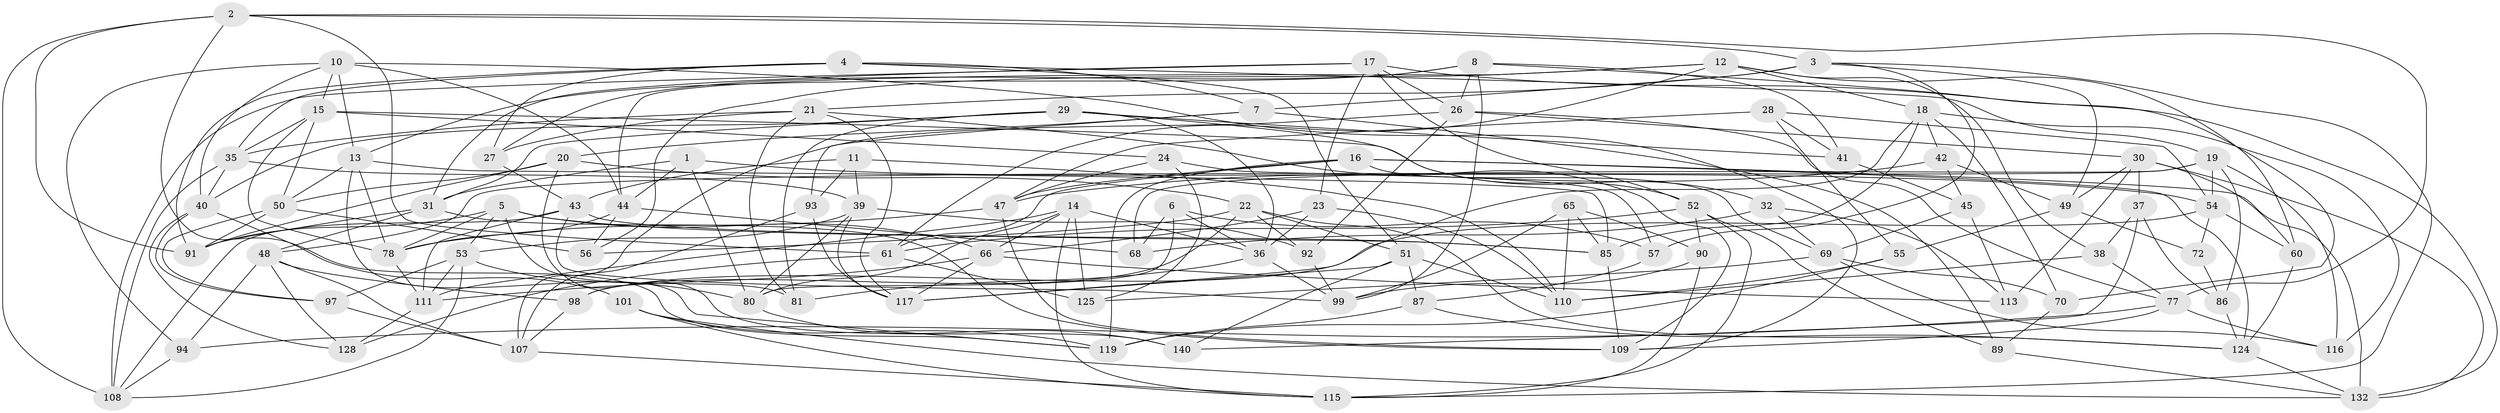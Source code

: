 // original degree distribution, {4: 1.0}
// Generated by graph-tools (version 1.1) at 2025/11/02/27/25 16:11:50]
// undirected, 92 vertices, 237 edges
graph export_dot {
graph [start="1"]
  node [color=gray90,style=filled];
  1;
  2 [super="+9"];
  3 [super="+145"];
  4 [super="+64"];
  5 [super="+122"];
  6;
  7 [super="+121"];
  8 [super="+59"];
  10 [super="+67"];
  11;
  12 [super="+25"];
  13 [super="+84"];
  14 [super="+82"];
  15 [super="+73"];
  16 [super="+126"];
  17 [super="+74"];
  18 [super="+34"];
  19 [super="+131"];
  20 [super="+103"];
  21 [super="+142"];
  22 [super="+71"];
  23;
  24;
  26 [super="+63"];
  27;
  28;
  29 [super="+46"];
  30 [super="+127"];
  31 [super="+33"];
  32;
  35 [super="+96"];
  36 [super="+105"];
  37;
  38;
  39 [super="+137"];
  40 [super="+75"];
  41;
  42;
  43 [super="+129"];
  44 [super="+141"];
  45;
  47 [super="+95"];
  48 [super="+100"];
  49 [super="+58"];
  50 [super="+112"];
  51 [super="+114"];
  52 [super="+83"];
  53 [super="+62"];
  54 [super="+76"];
  55;
  56;
  57;
  60;
  61 [super="+120"];
  65;
  66 [super="+88"];
  68;
  69 [super="+106"];
  70;
  72;
  77 [super="+79"];
  78 [super="+118"];
  80 [super="+135"];
  81;
  85 [super="+102"];
  86;
  87;
  89;
  90;
  91 [super="+138"];
  92;
  93;
  94;
  97;
  98;
  99 [super="+104"];
  101;
  107 [super="+134"];
  108 [super="+133"];
  109 [super="+136"];
  110 [super="+123"];
  111 [super="+146"];
  113;
  115 [super="+147"];
  116;
  117 [super="+130"];
  119 [super="+139"];
  124 [super="+143"];
  125;
  128;
  132 [super="+144"];
  140;
  1 -- 44;
  1 -- 80;
  1 -- 54;
  1 -- 31;
  2 -- 77;
  2 -- 119;
  2 -- 91;
  2 -- 61;
  2 -- 3;
  2 -- 108;
  3 -- 21;
  3 -- 49;
  3 -- 57;
  3 -- 7;
  3 -- 115;
  4 -- 91;
  4 -- 19;
  4 -- 7;
  4 -- 27;
  4 -- 51;
  4 -- 35;
  5 -- 53;
  5 -- 85;
  5 -- 66;
  5 -- 81;
  5 -- 91;
  5 -- 78;
  6 -- 68;
  6 -- 57;
  6 -- 36;
  6 -- 80;
  7 -- 20 [weight=2];
  7 -- 93;
  7 -- 89;
  8 -- 13;
  8 -- 26;
  8 -- 99;
  8 -- 41;
  8 -- 27;
  8 -- 70;
  10 -- 44;
  10 -- 15;
  10 -- 40;
  10 -- 13;
  10 -- 94;
  10 -- 109;
  11 -- 43;
  11 -- 110;
  11 -- 93;
  11 -- 39;
  12 -- 38;
  12 -- 61;
  12 -- 56;
  12 -- 18;
  12 -- 60;
  12 -- 44;
  13 -- 85;
  13 -- 50;
  13 -- 78;
  13 -- 119;
  14 -- 125;
  14 -- 36;
  14 -- 111;
  14 -- 80;
  14 -- 66;
  14 -- 115;
  15 -- 35;
  15 -- 78;
  15 -- 32;
  15 -- 24;
  15 -- 50;
  16 -- 119;
  16 -- 61;
  16 -- 132;
  16 -- 69;
  16 -- 47;
  16 -- 124;
  17 -- 52;
  17 -- 23;
  17 -- 31;
  17 -- 26;
  17 -- 132;
  17 -- 108;
  18 -- 42;
  18 -- 70;
  18 -- 116;
  18 -- 85;
  18 -- 117;
  19 -- 68;
  19 -- 116;
  19 -- 86;
  19 -- 54;
  19 -- 48;
  20 -- 140;
  20 -- 22;
  20 -- 91;
  20 -- 50;
  21 -- 81;
  21 -- 27;
  21 -- 109;
  21 -- 117;
  21 -- 35;
  22 -- 98;
  22 -- 92;
  22 -- 56;
  22 -- 51;
  22 -- 124;
  23 -- 66;
  23 -- 110;
  23 -- 36;
  24 -- 125;
  24 -- 57;
  24 -- 47;
  26 -- 92;
  26 -- 107;
  26 -- 77;
  26 -- 30;
  27 -- 43;
  28 -- 54;
  28 -- 55;
  28 -- 41;
  28 -- 47;
  29 -- 81;
  29 -- 41;
  29 -- 40;
  29 -- 52;
  29 -- 36;
  29 -- 31;
  30 -- 132;
  30 -- 113;
  30 -- 49;
  30 -- 60;
  30 -- 37;
  31 -- 109;
  31 -- 48;
  31 -- 91;
  32 -- 69;
  32 -- 113;
  32 -- 68;
  35 -- 40;
  35 -- 108;
  35 -- 39;
  36 -- 99;
  36 -- 81;
  37 -- 140;
  37 -- 86;
  37 -- 38;
  38 -- 77;
  38 -- 110;
  39 -- 92;
  39 -- 80;
  39 -- 53;
  39 -- 117;
  40 -- 128;
  40 -- 101;
  40 -- 97;
  41 -- 45;
  42 -- 45;
  42 -- 47;
  42 -- 49;
  43 -- 111;
  43 -- 99;
  43 -- 85;
  43 -- 108;
  44 -- 68;
  44 -- 56;
  44 -- 78;
  45 -- 69;
  45 -- 113;
  47 -- 109;
  47 -- 78;
  48 -- 128;
  48 -- 98;
  48 -- 107;
  48 -- 94;
  49 -- 72 [weight=2];
  49 -- 55;
  50 -- 97;
  50 -- 56;
  50 -- 91;
  51 -- 117;
  51 -- 140;
  51 -- 87;
  51 -- 110;
  52 -- 90;
  52 -- 89;
  52 -- 61;
  52 -- 115;
  53 -- 108;
  53 -- 97;
  53 -- 80;
  53 -- 111;
  54 -- 60;
  54 -- 72;
  54 -- 98;
  55 -- 110;
  55 -- 119;
  57 -- 87;
  60 -- 124;
  61 -- 128;
  61 -- 125;
  65 -- 90;
  65 -- 110;
  65 -- 99;
  65 -- 85;
  66 -- 113;
  66 -- 117;
  66 -- 111;
  69 -- 125;
  69 -- 116;
  69 -- 70;
  70 -- 89;
  72 -- 86;
  77 -- 94;
  77 -- 109;
  77 -- 116;
  78 -- 111;
  80 -- 140;
  85 -- 109;
  86 -- 124;
  87 -- 119;
  87 -- 124;
  89 -- 132;
  90 -- 99;
  90 -- 115;
  92 -- 99;
  93 -- 107;
  93 -- 117;
  94 -- 108;
  97 -- 107;
  98 -- 107;
  101 -- 115;
  101 -- 119;
  101 -- 132;
  107 -- 115;
  111 -- 128;
  124 -- 132;
}
